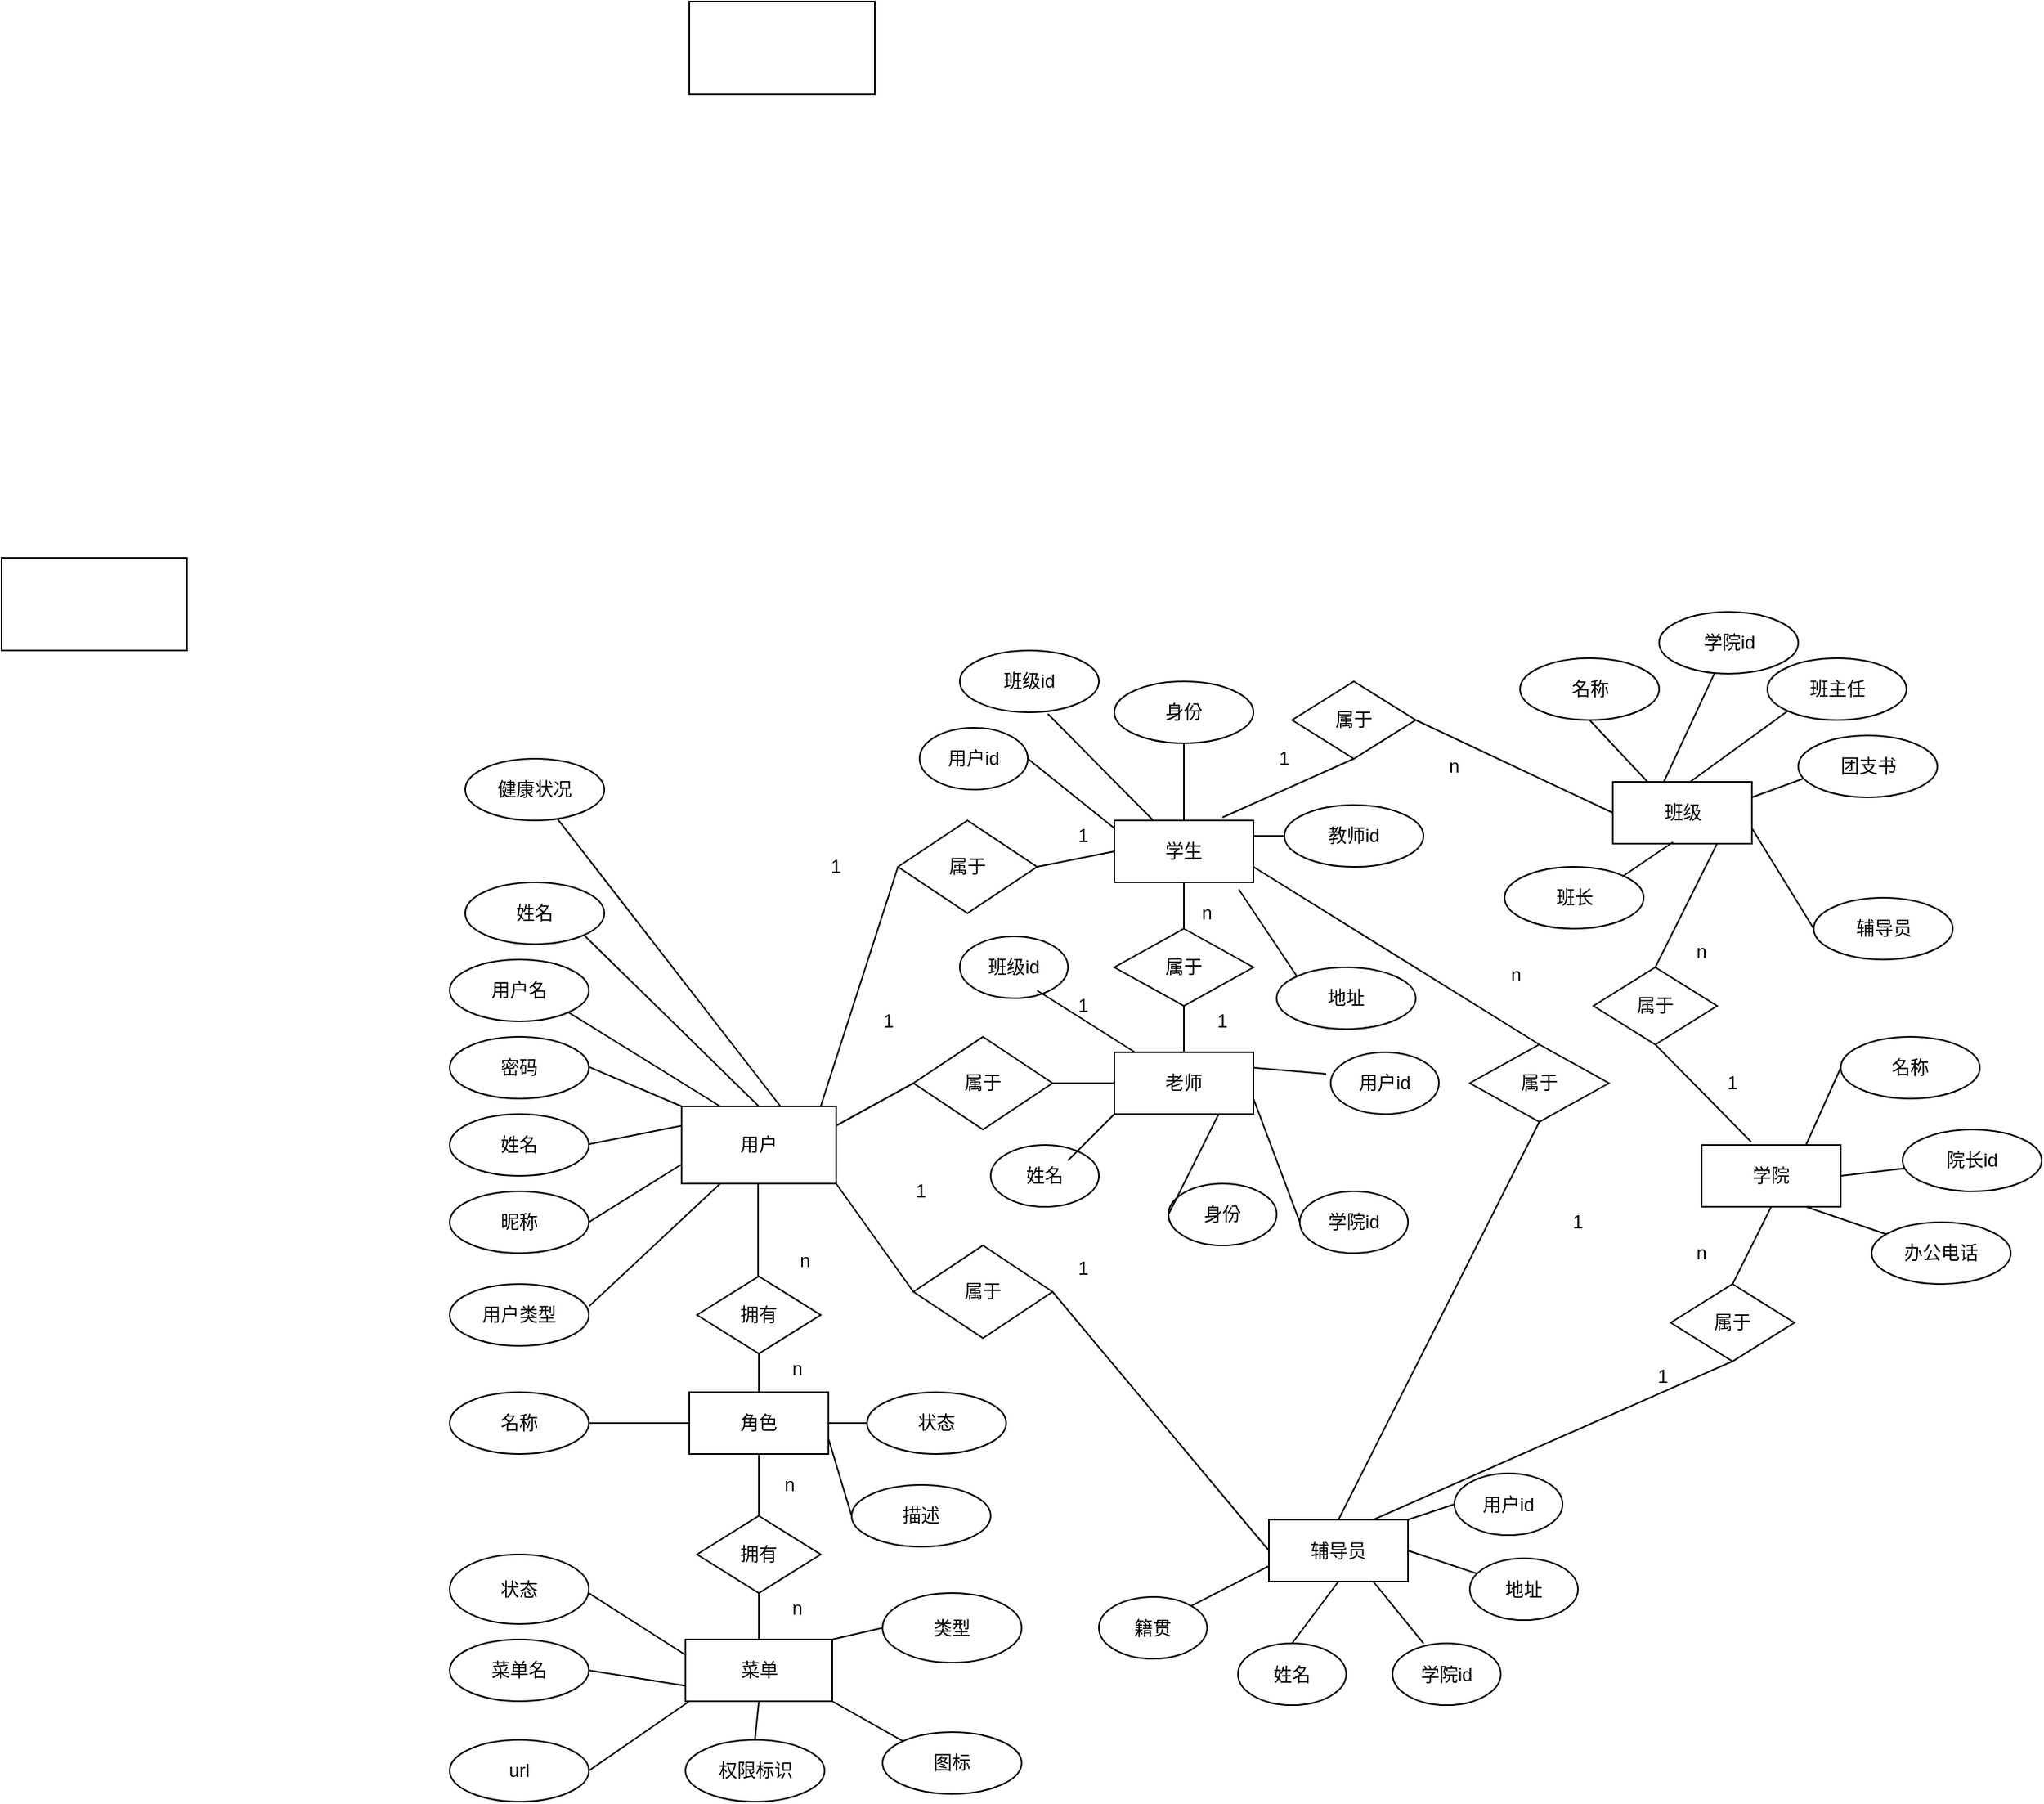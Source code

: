 <mxfile version="14.5.3" type="github"><diagram id="pps8iwlDMllqrFoW_WF3" name="第 1 页"><mxGraphModel dx="2249" dy="1963" grid="1" gridSize="10" guides="1" tooltips="1" connect="1" arrows="1" fold="1" page="1" pageScale="1" pageWidth="827" pageHeight="1169" math="0" shadow="0"><root><mxCell id="0"/><mxCell id="1" parent="0"/><mxCell id="moQQLZwM3jqV73oKKbk7-1" value="姓名" style="ellipse;whiteSpace=wrap;html=1;" vertex="1" parent="1"><mxGeometry x="20" y="180" width="90" height="40" as="geometry"/></mxCell><mxCell id="moQQLZwM3jqV73oKKbk7-2" value="昵称" style="ellipse;whiteSpace=wrap;html=1;" vertex="1" parent="1"><mxGeometry x="20" y="230" width="90" height="40" as="geometry"/></mxCell><mxCell id="moQQLZwM3jqV73oKKbk7-3" value="健康状况" style="ellipse;whiteSpace=wrap;html=1;" vertex="1" parent="1"><mxGeometry x="30" y="-50" width="90" height="40" as="geometry"/></mxCell><mxCell id="moQQLZwM3jqV73oKKbk7-5" value="密码" style="ellipse;whiteSpace=wrap;html=1;" vertex="1" parent="1"><mxGeometry x="20" y="130" width="90" height="40" as="geometry"/></mxCell><mxCell id="moQQLZwM3jqV73oKKbk7-6" value="用户名" style="ellipse;whiteSpace=wrap;html=1;" vertex="1" parent="1"><mxGeometry x="20" y="80" width="90" height="40" as="geometry"/></mxCell><mxCell id="moQQLZwM3jqV73oKKbk7-7" value="姓名" style="ellipse;whiteSpace=wrap;html=1;" vertex="1" parent="1"><mxGeometry x="30" y="30" width="90" height="40" as="geometry"/></mxCell><mxCell id="moQQLZwM3jqV73oKKbk7-8" value="用户类型" style="ellipse;whiteSpace=wrap;html=1;" vertex="1" parent="1"><mxGeometry x="20" y="290" width="90" height="40" as="geometry"/></mxCell><mxCell id="moQQLZwM3jqV73oKKbk7-10" value="用户" style="rounded=0;whiteSpace=wrap;html=1;" vertex="1" parent="1"><mxGeometry x="170" y="175" width="100" height="50" as="geometry"/></mxCell><mxCell id="moQQLZwM3jqV73oKKbk7-11" value="" style="endArrow=none;html=1;entryX=0.25;entryY=0;entryDx=0;entryDy=0;exitX=1;exitY=1;exitDx=0;exitDy=0;" edge="1" parent="1" source="moQQLZwM3jqV73oKKbk7-6" target="moQQLZwM3jqV73oKKbk7-10"><mxGeometry width="50" height="50" relative="1" as="geometry"><mxPoint x="100" y="110" as="sourcePoint"/><mxPoint x="190" y="170" as="targetPoint"/></mxGeometry></mxCell><mxCell id="moQQLZwM3jqV73oKKbk7-12" value="" style="endArrow=none;html=1;entryX=0;entryY=0;entryDx=0;entryDy=0;" edge="1" parent="1" target="moQQLZwM3jqV73oKKbk7-10"><mxGeometry width="50" height="50" relative="1" as="geometry"><mxPoint x="110" y="149.5" as="sourcePoint"/><mxPoint x="190" y="149.5" as="targetPoint"/></mxGeometry></mxCell><mxCell id="moQQLZwM3jqV73oKKbk7-13" value="" style="endArrow=none;html=1;entryX=0;entryY=0.25;entryDx=0;entryDy=0;" edge="1" parent="1" target="moQQLZwM3jqV73oKKbk7-10"><mxGeometry width="50" height="50" relative="1" as="geometry"><mxPoint x="110" y="199.5" as="sourcePoint"/><mxPoint x="170" y="225" as="targetPoint"/></mxGeometry></mxCell><mxCell id="moQQLZwM3jqV73oKKbk7-14" value="" style="endArrow=none;html=1;entryX=0;entryY=0.75;entryDx=0;entryDy=0;" edge="1" parent="1" target="moQQLZwM3jqV73oKKbk7-10"><mxGeometry width="50" height="50" relative="1" as="geometry"><mxPoint x="110" y="250" as="sourcePoint"/><mxPoint x="170" y="275.5" as="targetPoint"/></mxGeometry></mxCell><mxCell id="moQQLZwM3jqV73oKKbk7-15" value="" style="endArrow=none;html=1;entryX=0.25;entryY=1;entryDx=0;entryDy=0;" edge="1" parent="1" target="moQQLZwM3jqV73oKKbk7-10"><mxGeometry width="50" height="50" relative="1" as="geometry"><mxPoint x="110" y="304.5" as="sourcePoint"/><mxPoint x="170" y="330" as="targetPoint"/></mxGeometry></mxCell><mxCell id="moQQLZwM3jqV73oKKbk7-16" value="" style="endArrow=none;html=1;entryX=0.5;entryY=0;entryDx=0;entryDy=0;exitX=1;exitY=1;exitDx=0;exitDy=0;" edge="1" parent="1" source="moQQLZwM3jqV73oKKbk7-7" target="moQQLZwM3jqV73oKKbk7-10"><mxGeometry width="50" height="50" relative="1" as="geometry"><mxPoint x="170" y="120" as="sourcePoint"/><mxPoint x="200" y="170" as="targetPoint"/></mxGeometry></mxCell><mxCell id="moQQLZwM3jqV73oKKbk7-17" value="" style="endArrow=none;html=1;entryX=0.64;entryY=0;entryDx=0;entryDy=0;entryPerimeter=0;" edge="1" parent="1" source="moQQLZwM3jqV73oKKbk7-3" target="moQQLZwM3jqV73oKKbk7-10"><mxGeometry width="50" height="50" relative="1" as="geometry"><mxPoint x="260" y="120" as="sourcePoint"/><mxPoint x="240" y="170" as="targetPoint"/></mxGeometry></mxCell><mxCell id="moQQLZwM3jqV73oKKbk7-18" value="拥有" style="rhombus;whiteSpace=wrap;html=1;" vertex="1" parent="1"><mxGeometry x="180" y="285" width="80" height="50" as="geometry"/></mxCell><mxCell id="moQQLZwM3jqV73oKKbk7-19" value="" style="endArrow=none;html=1;" edge="1" parent="1"><mxGeometry width="50" height="50" relative="1" as="geometry"><mxPoint x="219.5" y="285" as="sourcePoint"/><mxPoint x="219.5" y="225" as="targetPoint"/></mxGeometry></mxCell><mxCell id="moQQLZwM3jqV73oKKbk7-20" value="n" style="text;html=1;strokeColor=none;fillColor=none;align=center;verticalAlign=middle;whiteSpace=wrap;rounded=0;" vertex="1" parent="1"><mxGeometry x="230" y="265" width="40" height="20" as="geometry"/></mxCell><mxCell id="moQQLZwM3jqV73oKKbk7-21" value="角色" style="rounded=0;whiteSpace=wrap;html=1;" vertex="1" parent="1"><mxGeometry x="175" y="360" width="90" height="40" as="geometry"/></mxCell><mxCell id="moQQLZwM3jqV73oKKbk7-22" value="" style="endArrow=none;html=1;exitX=0.5;exitY=1;exitDx=0;exitDy=0;entryX=0.5;entryY=0;entryDx=0;entryDy=0;" edge="1" parent="1" source="moQQLZwM3jqV73oKKbk7-18" target="moQQLZwM3jqV73oKKbk7-21"><mxGeometry width="50" height="50" relative="1" as="geometry"><mxPoint x="390" y="430" as="sourcePoint"/><mxPoint x="440" y="380" as="targetPoint"/></mxGeometry></mxCell><mxCell id="moQQLZwM3jqV73oKKbk7-23" value="n" style="text;html=1;strokeColor=none;fillColor=none;align=center;verticalAlign=middle;whiteSpace=wrap;rounded=0;" vertex="1" parent="1"><mxGeometry x="225" y="335" width="40" height="20" as="geometry"/></mxCell><mxCell id="moQQLZwM3jqV73oKKbk7-25" value="名称" style="ellipse;whiteSpace=wrap;html=1;" vertex="1" parent="1"><mxGeometry x="20" y="360" width="90" height="40" as="geometry"/></mxCell><mxCell id="moQQLZwM3jqV73oKKbk7-26" value="描述" style="ellipse;whiteSpace=wrap;html=1;" vertex="1" parent="1"><mxGeometry x="280" y="420" width="90" height="40" as="geometry"/></mxCell><mxCell id="moQQLZwM3jqV73oKKbk7-27" value="状态" style="ellipse;whiteSpace=wrap;html=1;" vertex="1" parent="1"><mxGeometry x="290" y="360" width="90" height="40" as="geometry"/></mxCell><mxCell id="moQQLZwM3jqV73oKKbk7-28" value="" style="endArrow=none;html=1;exitX=1;exitY=0.5;exitDx=0;exitDy=0;entryX=0;entryY=0.5;entryDx=0;entryDy=0;" edge="1" parent="1" source="moQQLZwM3jqV73oKKbk7-25" target="moQQLZwM3jqV73oKKbk7-21"><mxGeometry width="50" height="50" relative="1" as="geometry"><mxPoint x="390" y="430" as="sourcePoint"/><mxPoint x="440" y="380" as="targetPoint"/></mxGeometry></mxCell><mxCell id="moQQLZwM3jqV73oKKbk7-32" value="" style="endArrow=none;html=1;exitX=1;exitY=0.5;exitDx=0;exitDy=0;" edge="1" parent="1" source="moQQLZwM3jqV73oKKbk7-21" target="moQQLZwM3jqV73oKKbk7-27"><mxGeometry width="50" height="50" relative="1" as="geometry"><mxPoint x="390" y="430" as="sourcePoint"/><mxPoint x="440" y="380" as="targetPoint"/></mxGeometry></mxCell><mxCell id="moQQLZwM3jqV73oKKbk7-33" value="" style="endArrow=none;html=1;exitX=1;exitY=0.75;exitDx=0;exitDy=0;entryX=0;entryY=0.5;entryDx=0;entryDy=0;" edge="1" parent="1" source="moQQLZwM3jqV73oKKbk7-21" target="moQQLZwM3jqV73oKKbk7-26"><mxGeometry width="50" height="50" relative="1" as="geometry"><mxPoint x="390" y="430" as="sourcePoint"/><mxPoint x="440" y="380" as="targetPoint"/></mxGeometry></mxCell><mxCell id="moQQLZwM3jqV73oKKbk7-34" value="拥有" style="rhombus;whiteSpace=wrap;html=1;" vertex="1" parent="1"><mxGeometry x="180" y="440" width="80" height="50" as="geometry"/></mxCell><mxCell id="moQQLZwM3jqV73oKKbk7-36" value="" style="endArrow=none;html=1;exitX=0.5;exitY=1;exitDx=0;exitDy=0;entryX=0.5;entryY=0;entryDx=0;entryDy=0;" edge="1" parent="1" source="moQQLZwM3jqV73oKKbk7-21" target="moQQLZwM3jqV73oKKbk7-34"><mxGeometry width="50" height="50" relative="1" as="geometry"><mxPoint x="390" y="430" as="sourcePoint"/><mxPoint x="440" y="380" as="targetPoint"/></mxGeometry></mxCell><mxCell id="moQQLZwM3jqV73oKKbk7-38" value="n" style="text;html=1;strokeColor=none;fillColor=none;align=center;verticalAlign=middle;whiteSpace=wrap;rounded=0;" vertex="1" parent="1"><mxGeometry x="220" y="410" width="40" height="20" as="geometry"/></mxCell><mxCell id="moQQLZwM3jqV73oKKbk7-39" value="菜单" style="rounded=0;whiteSpace=wrap;html=1;" vertex="1" parent="1"><mxGeometry x="172.5" y="520" width="95" height="40" as="geometry"/></mxCell><mxCell id="moQQLZwM3jqV73oKKbk7-40" value="" style="endArrow=none;html=1;exitX=0.5;exitY=1;exitDx=0;exitDy=0;entryX=0.5;entryY=0;entryDx=0;entryDy=0;" edge="1" parent="1" source="moQQLZwM3jqV73oKKbk7-34" target="moQQLZwM3jqV73oKKbk7-39"><mxGeometry width="50" height="50" relative="1" as="geometry"><mxPoint x="390" y="430" as="sourcePoint"/><mxPoint x="440" y="380" as="targetPoint"/></mxGeometry></mxCell><mxCell id="moQQLZwM3jqV73oKKbk7-41" value="n" style="text;html=1;strokeColor=none;fillColor=none;align=center;verticalAlign=middle;whiteSpace=wrap;rounded=0;" vertex="1" parent="1"><mxGeometry x="225" y="490" width="40" height="20" as="geometry"/></mxCell><mxCell id="moQQLZwM3jqV73oKKbk7-42" value="菜单名" style="ellipse;whiteSpace=wrap;html=1;" vertex="1" parent="1"><mxGeometry x="20" y="520" width="90" height="40" as="geometry"/></mxCell><mxCell id="moQQLZwM3jqV73oKKbk7-43" value="url" style="ellipse;whiteSpace=wrap;html=1;" vertex="1" parent="1"><mxGeometry x="20" y="585" width="90" height="40" as="geometry"/></mxCell><mxCell id="moQQLZwM3jqV73oKKbk7-44" value="权限标识" style="ellipse;whiteSpace=wrap;html=1;" vertex="1" parent="1"><mxGeometry x="172.5" y="585" width="90" height="40" as="geometry"/></mxCell><mxCell id="moQQLZwM3jqV73oKKbk7-45" value="图标" style="ellipse;whiteSpace=wrap;html=1;" vertex="1" parent="1"><mxGeometry x="300" y="580" width="90" height="40" as="geometry"/></mxCell><mxCell id="moQQLZwM3jqV73oKKbk7-46" value="类型" style="ellipse;whiteSpace=wrap;html=1;" vertex="1" parent="1"><mxGeometry x="300" y="490" width="90" height="45" as="geometry"/></mxCell><mxCell id="moQQLZwM3jqV73oKKbk7-47" value="状态" style="ellipse;whiteSpace=wrap;html=1;" vertex="1" parent="1"><mxGeometry x="20" y="465" width="90" height="45" as="geometry"/></mxCell><mxCell id="moQQLZwM3jqV73oKKbk7-48" value="" style="endArrow=none;html=1;entryX=0;entryY=0.25;entryDx=0;entryDy=0;" edge="1" parent="1" target="moQQLZwM3jqV73oKKbk7-39"><mxGeometry width="50" height="50" relative="1" as="geometry"><mxPoint x="110" y="490" as="sourcePoint"/><mxPoint x="160" y="440" as="targetPoint"/></mxGeometry></mxCell><mxCell id="moQQLZwM3jqV73oKKbk7-49" value="" style="endArrow=none;html=1;exitX=1;exitY=0.5;exitDx=0;exitDy=0;entryX=0;entryY=0.75;entryDx=0;entryDy=0;" edge="1" parent="1" source="moQQLZwM3jqV73oKKbk7-42" target="moQQLZwM3jqV73oKKbk7-39"><mxGeometry width="50" height="50" relative="1" as="geometry"><mxPoint x="390" y="430" as="sourcePoint"/><mxPoint x="440" y="380" as="targetPoint"/></mxGeometry></mxCell><mxCell id="moQQLZwM3jqV73oKKbk7-50" value="" style="endArrow=none;html=1;exitX=1;exitY=0.5;exitDx=0;exitDy=0;" edge="1" parent="1" source="moQQLZwM3jqV73oKKbk7-43"><mxGeometry width="50" height="50" relative="1" as="geometry"><mxPoint x="125" y="610" as="sourcePoint"/><mxPoint x="175" y="560" as="targetPoint"/></mxGeometry></mxCell><mxCell id="moQQLZwM3jqV73oKKbk7-51" value="" style="endArrow=none;html=1;exitX=1;exitY=0;exitDx=0;exitDy=0;entryX=0;entryY=0.5;entryDx=0;entryDy=0;" edge="1" parent="1" source="moQQLZwM3jqV73oKKbk7-39" target="moQQLZwM3jqV73oKKbk7-46"><mxGeometry width="50" height="50" relative="1" as="geometry"><mxPoint x="390" y="430" as="sourcePoint"/><mxPoint x="440" y="380" as="targetPoint"/></mxGeometry></mxCell><mxCell id="moQQLZwM3jqV73oKKbk7-52" value="" style="endArrow=none;html=1;exitX=1;exitY=1;exitDx=0;exitDy=0;entryX=0;entryY=0;entryDx=0;entryDy=0;" edge="1" parent="1" source="moQQLZwM3jqV73oKKbk7-39" target="moQQLZwM3jqV73oKKbk7-45"><mxGeometry width="50" height="50" relative="1" as="geometry"><mxPoint x="390" y="430" as="sourcePoint"/><mxPoint x="440" y="380" as="targetPoint"/></mxGeometry></mxCell><mxCell id="moQQLZwM3jqV73oKKbk7-53" value="" style="endArrow=none;html=1;exitX=0.5;exitY=1;exitDx=0;exitDy=0;entryX=0.5;entryY=0;entryDx=0;entryDy=0;" edge="1" parent="1" source="moQQLZwM3jqV73oKKbk7-39" target="moQQLZwM3jqV73oKKbk7-44"><mxGeometry width="50" height="50" relative="1" as="geometry"><mxPoint x="390" y="430" as="sourcePoint"/><mxPoint x="440" y="380" as="targetPoint"/></mxGeometry></mxCell><mxCell id="moQQLZwM3jqV73oKKbk7-54" value="学生" style="rounded=0;whiteSpace=wrap;html=1;" vertex="1" parent="1"><mxGeometry x="450" y="-10" width="90" height="40" as="geometry"/></mxCell><mxCell id="moQQLZwM3jqV73oKKbk7-55" value="属于" style="rhombus;whiteSpace=wrap;html=1;" vertex="1" parent="1"><mxGeometry x="310" y="-10" width="90" height="60" as="geometry"/></mxCell><mxCell id="moQQLZwM3jqV73oKKbk7-56" value="属于" style="rhombus;whiteSpace=wrap;html=1;" vertex="1" parent="1"><mxGeometry x="320" y="265" width="90" height="60" as="geometry"/></mxCell><mxCell id="moQQLZwM3jqV73oKKbk7-57" value="属于" style="rhombus;whiteSpace=wrap;html=1;" vertex="1" parent="1"><mxGeometry x="320" y="130" width="90" height="60" as="geometry"/></mxCell><mxCell id="moQQLZwM3jqV73oKKbk7-58" value="" style="endArrow=none;html=1;entryX=0;entryY=0.5;entryDx=0;entryDy=0;" edge="1" parent="1" target="moQQLZwM3jqV73oKKbk7-55"><mxGeometry width="50" height="50" relative="1" as="geometry"><mxPoint x="260" y="175" as="sourcePoint"/><mxPoint x="310" y="125" as="targetPoint"/></mxGeometry></mxCell><mxCell id="moQQLZwM3jqV73oKKbk7-59" value="老师" style="rounded=0;whiteSpace=wrap;html=1;" vertex="1" parent="1"><mxGeometry x="450" y="140" width="90" height="40" as="geometry"/></mxCell><mxCell id="moQQLZwM3jqV73oKKbk7-60" value="辅导员" style="rounded=0;whiteSpace=wrap;html=1;" vertex="1" parent="1"><mxGeometry x="550" y="442.5" width="90" height="40" as="geometry"/></mxCell><mxCell id="moQQLZwM3jqV73oKKbk7-61" value="" style="endArrow=none;html=1;exitX=1;exitY=0.25;exitDx=0;exitDy=0;entryX=0;entryY=0.5;entryDx=0;entryDy=0;" edge="1" parent="1" source="moQQLZwM3jqV73oKKbk7-10" target="moQQLZwM3jqV73oKKbk7-57"><mxGeometry width="50" height="50" relative="1" as="geometry"><mxPoint x="390" y="370" as="sourcePoint"/><mxPoint x="440" y="320" as="targetPoint"/></mxGeometry></mxCell><mxCell id="moQQLZwM3jqV73oKKbk7-62" value="" style="endArrow=none;html=1;entryX=1;entryY=1;entryDx=0;entryDy=0;exitX=0;exitY=0.5;exitDx=0;exitDy=0;" edge="1" parent="1" source="moQQLZwM3jqV73oKKbk7-56" target="moQQLZwM3jqV73oKKbk7-10"><mxGeometry width="50" height="50" relative="1" as="geometry"><mxPoint x="390" y="370" as="sourcePoint"/><mxPoint x="440" y="320" as="targetPoint"/></mxGeometry></mxCell><mxCell id="moQQLZwM3jqV73oKKbk7-63" value="" style="endArrow=none;html=1;entryX=1;entryY=0.5;entryDx=0;entryDy=0;exitX=0;exitY=0.5;exitDx=0;exitDy=0;" edge="1" parent="1" source="moQQLZwM3jqV73oKKbk7-60" target="moQQLZwM3jqV73oKKbk7-56"><mxGeometry width="50" height="50" relative="1" as="geometry"><mxPoint x="390" y="370" as="sourcePoint"/><mxPoint x="440" y="320" as="targetPoint"/></mxGeometry></mxCell><mxCell id="moQQLZwM3jqV73oKKbk7-64" value="" style="endArrow=none;html=1;entryX=1;entryY=0.5;entryDx=0;entryDy=0;exitX=0;exitY=0.5;exitDx=0;exitDy=0;" edge="1" parent="1" source="moQQLZwM3jqV73oKKbk7-59" target="moQQLZwM3jqV73oKKbk7-57"><mxGeometry width="50" height="50" relative="1" as="geometry"><mxPoint x="390" y="370" as="sourcePoint"/><mxPoint x="440" y="320" as="targetPoint"/></mxGeometry></mxCell><mxCell id="moQQLZwM3jqV73oKKbk7-65" value="" style="endArrow=none;html=1;entryX=1;entryY=0.5;entryDx=0;entryDy=0;exitX=0;exitY=0.5;exitDx=0;exitDy=0;" edge="1" parent="1" source="moQQLZwM3jqV73oKKbk7-54" target="moQQLZwM3jqV73oKKbk7-55"><mxGeometry width="50" height="50" relative="1" as="geometry"><mxPoint x="460" y="150" as="sourcePoint"/><mxPoint x="424" y="150" as="targetPoint"/></mxGeometry></mxCell><mxCell id="moQQLZwM3jqV73oKKbk7-67" value="身份" style="ellipse;whiteSpace=wrap;html=1;" vertex="1" parent="1"><mxGeometry x="450" y="-100" width="90" height="40" as="geometry"/></mxCell><mxCell id="moQQLZwM3jqV73oKKbk7-68" value="班级id" style="ellipse;whiteSpace=wrap;html=1;" vertex="1" parent="1"><mxGeometry x="350" y="-120" width="90" height="40" as="geometry"/></mxCell><mxCell id="moQQLZwM3jqV73oKKbk7-69" value="用户id" style="ellipse;whiteSpace=wrap;html=1;" vertex="1" parent="1"><mxGeometry x="324" y="-70" width="70" height="40" as="geometry"/></mxCell><mxCell id="moQQLZwM3jqV73oKKbk7-70" value="地址" style="ellipse;whiteSpace=wrap;html=1;" vertex="1" parent="1"><mxGeometry x="555" y="85" width="90" height="40" as="geometry"/></mxCell><mxCell id="moQQLZwM3jqV73oKKbk7-71" value="1" style="text;html=1;strokeColor=none;fillColor=none;align=center;verticalAlign=middle;whiteSpace=wrap;rounded=0;" vertex="1" parent="1"><mxGeometry x="250" y="10" width="40" height="20" as="geometry"/></mxCell><mxCell id="moQQLZwM3jqV73oKKbk7-72" value="1" style="text;html=1;strokeColor=none;fillColor=none;align=center;verticalAlign=middle;whiteSpace=wrap;rounded=0;" vertex="1" parent="1"><mxGeometry x="410" y="-10" width="40" height="20" as="geometry"/></mxCell><mxCell id="moQQLZwM3jqV73oKKbk7-73" value="1" style="text;html=1;strokeColor=none;fillColor=none;align=center;verticalAlign=middle;whiteSpace=wrap;rounded=0;" vertex="1" parent="1"><mxGeometry x="284" y="110" width="40" height="20" as="geometry"/></mxCell><mxCell id="moQQLZwM3jqV73oKKbk7-74" value="1" style="text;html=1;strokeColor=none;fillColor=none;align=center;verticalAlign=middle;whiteSpace=wrap;rounded=0;" vertex="1" parent="1"><mxGeometry x="410" y="100" width="40" height="20" as="geometry"/></mxCell><mxCell id="moQQLZwM3jqV73oKKbk7-75" value="1" style="text;html=1;strokeColor=none;fillColor=none;align=center;verticalAlign=middle;whiteSpace=wrap;rounded=0;" vertex="1" parent="1"><mxGeometry x="410" y="270" width="40" height="20" as="geometry"/></mxCell><mxCell id="moQQLZwM3jqV73oKKbk7-76" value="1" style="text;html=1;strokeColor=none;fillColor=none;align=center;verticalAlign=middle;whiteSpace=wrap;rounded=0;" vertex="1" parent="1"><mxGeometry x="305" y="220" width="40" height="20" as="geometry"/></mxCell><mxCell id="moQQLZwM3jqV73oKKbk7-78" value="教师id" style="ellipse;whiteSpace=wrap;html=1;" vertex="1" parent="1"><mxGeometry x="560" y="-20" width="90" height="40" as="geometry"/></mxCell><mxCell id="moQQLZwM3jqV73oKKbk7-79" value="" style="endArrow=none;html=1;entryX=1;entryY=0.5;entryDx=0;entryDy=0;exitX=1;exitY=0.25;exitDx=0;exitDy=0;" edge="1" parent="1" source="moQQLZwM3jqV73oKKbk7-72" target="moQQLZwM3jqV73oKKbk7-69"><mxGeometry width="50" height="50" relative="1" as="geometry"><mxPoint x="390" y="170" as="sourcePoint"/><mxPoint x="440" y="120" as="targetPoint"/></mxGeometry></mxCell><mxCell id="moQQLZwM3jqV73oKKbk7-80" value="" style="endArrow=none;html=1;entryX=0.633;entryY=1.025;entryDx=0;entryDy=0;entryPerimeter=0;" edge="1" parent="1" source="moQQLZwM3jqV73oKKbk7-54" target="moQQLZwM3jqV73oKKbk7-68"><mxGeometry width="50" height="50" relative="1" as="geometry"><mxPoint x="390" y="170" as="sourcePoint"/><mxPoint x="440" y="120" as="targetPoint"/></mxGeometry></mxCell><mxCell id="moQQLZwM3jqV73oKKbk7-81" value="" style="endArrow=none;html=1;entryX=0.5;entryY=1;entryDx=0;entryDy=0;exitX=0.5;exitY=0;exitDx=0;exitDy=0;" edge="1" parent="1" source="moQQLZwM3jqV73oKKbk7-54" target="moQQLZwM3jqV73oKKbk7-67"><mxGeometry width="50" height="50" relative="1" as="geometry"><mxPoint x="390" y="170" as="sourcePoint"/><mxPoint x="440" y="120" as="targetPoint"/></mxGeometry></mxCell><mxCell id="moQQLZwM3jqV73oKKbk7-82" value="" style="endArrow=none;html=1;entryX=0;entryY=0.5;entryDx=0;entryDy=0;exitX=1;exitY=0.25;exitDx=0;exitDy=0;" edge="1" parent="1" source="moQQLZwM3jqV73oKKbk7-54" target="moQQLZwM3jqV73oKKbk7-78"><mxGeometry width="50" height="50" relative="1" as="geometry"><mxPoint x="390" y="170" as="sourcePoint"/><mxPoint x="440" y="120" as="targetPoint"/></mxGeometry></mxCell><mxCell id="moQQLZwM3jqV73oKKbk7-83" value="" style="endArrow=none;html=1;entryX=0;entryY=0;entryDx=0;entryDy=0;exitX=0.895;exitY=1.116;exitDx=0;exitDy=0;exitPerimeter=0;" edge="1" parent="1" source="moQQLZwM3jqV73oKKbk7-54" target="moQQLZwM3jqV73oKKbk7-70"><mxGeometry width="50" height="50" relative="1" as="geometry"><mxPoint x="390" y="170" as="sourcePoint"/><mxPoint x="440" y="120" as="targetPoint"/></mxGeometry></mxCell><mxCell id="moQQLZwM3jqV73oKKbk7-85" value="属于" style="rhombus;whiteSpace=wrap;html=1;" vertex="1" parent="1"><mxGeometry x="450" y="60" width="90" height="50" as="geometry"/></mxCell><mxCell id="moQQLZwM3jqV73oKKbk7-86" value="" style="endArrow=none;html=1;entryX=0.5;entryY=1;entryDx=0;entryDy=0;" edge="1" parent="1" source="moQQLZwM3jqV73oKKbk7-85" target="moQQLZwM3jqV73oKKbk7-54"><mxGeometry width="50" height="50" relative="1" as="geometry"><mxPoint x="390" y="170" as="sourcePoint"/><mxPoint x="440" y="120" as="targetPoint"/></mxGeometry></mxCell><mxCell id="moQQLZwM3jqV73oKKbk7-87" value="" style="endArrow=none;html=1;entryX=0.5;entryY=0;entryDx=0;entryDy=0;exitX=0.5;exitY=1;exitDx=0;exitDy=0;" edge="1" parent="1" source="moQQLZwM3jqV73oKKbk7-85" target="moQQLZwM3jqV73oKKbk7-59"><mxGeometry width="50" height="50" relative="1" as="geometry"><mxPoint x="505" y="70" as="sourcePoint"/><mxPoint x="505" y="40" as="targetPoint"/></mxGeometry></mxCell><mxCell id="moQQLZwM3jqV73oKKbk7-88" value="1" style="text;html=1;strokeColor=none;fillColor=none;align=center;verticalAlign=middle;whiteSpace=wrap;rounded=0;" vertex="1" parent="1"><mxGeometry x="500" y="110" width="40" height="20" as="geometry"/></mxCell><mxCell id="moQQLZwM3jqV73oKKbk7-89" value="n" style="text;html=1;strokeColor=none;fillColor=none;align=center;verticalAlign=middle;whiteSpace=wrap;rounded=0;" vertex="1" parent="1"><mxGeometry x="490" y="40" width="40" height="20" as="geometry"/></mxCell><mxCell id="moQQLZwM3jqV73oKKbk7-90" value="用户id" style="ellipse;whiteSpace=wrap;html=1;" vertex="1" parent="1"><mxGeometry x="590" y="140" width="70" height="40" as="geometry"/></mxCell><mxCell id="moQQLZwM3jqV73oKKbk7-91" value="姓名" style="ellipse;whiteSpace=wrap;html=1;" vertex="1" parent="1"><mxGeometry x="370" y="200" width="70" height="40" as="geometry"/></mxCell><mxCell id="moQQLZwM3jqV73oKKbk7-92" value="身份" style="ellipse;whiteSpace=wrap;html=1;" vertex="1" parent="1"><mxGeometry x="485" y="225" width="70" height="40" as="geometry"/></mxCell><mxCell id="moQQLZwM3jqV73oKKbk7-93" value="班级id" style="ellipse;whiteSpace=wrap;html=1;" vertex="1" parent="1"><mxGeometry x="350" y="65" width="70" height="40" as="geometry"/></mxCell><mxCell id="moQQLZwM3jqV73oKKbk7-94" value="学院id" style="ellipse;whiteSpace=wrap;html=1;" vertex="1" parent="1"><mxGeometry x="570" y="230" width="70" height="40" as="geometry"/></mxCell><mxCell id="moQQLZwM3jqV73oKKbk7-95" value="" style="endArrow=none;html=1;" edge="1" parent="1" source="moQQLZwM3jqV73oKKbk7-59"><mxGeometry width="50" height="50" relative="1" as="geometry"><mxPoint x="550" y="20" as="sourcePoint"/><mxPoint x="400" y="100" as="targetPoint"/></mxGeometry></mxCell><mxCell id="moQQLZwM3jqV73oKKbk7-96" value="" style="endArrow=none;html=1;entryX=-0.043;entryY=0.35;entryDx=0;entryDy=0;entryPerimeter=0;" edge="1" parent="1" target="moQQLZwM3jqV73oKKbk7-90"><mxGeometry width="50" height="50" relative="1" as="geometry"><mxPoint x="540" y="150" as="sourcePoint"/><mxPoint x="570" y="120" as="targetPoint"/></mxGeometry></mxCell><mxCell id="moQQLZwM3jqV73oKKbk7-97" value="" style="endArrow=none;html=1;exitX=0;exitY=1;exitDx=0;exitDy=0;" edge="1" parent="1" source="moQQLZwM3jqV73oKKbk7-59"><mxGeometry width="50" height="50" relative="1" as="geometry"><mxPoint x="400" y="280" as="sourcePoint"/><mxPoint x="420" y="210" as="targetPoint"/></mxGeometry></mxCell><mxCell id="moQQLZwM3jqV73oKKbk7-98" value="" style="endArrow=none;html=1;entryX=0;entryY=0.5;entryDx=0;entryDy=0;exitX=1;exitY=0.75;exitDx=0;exitDy=0;" edge="1" parent="1" source="moQQLZwM3jqV73oKKbk7-59" target="moQQLZwM3jqV73oKKbk7-94"><mxGeometry width="50" height="50" relative="1" as="geometry"><mxPoint x="410" y="290" as="sourcePoint"/><mxPoint x="460" y="240" as="targetPoint"/></mxGeometry></mxCell><mxCell id="moQQLZwM3jqV73oKKbk7-99" value="" style="endArrow=none;html=1;entryX=0;entryY=0.5;entryDx=0;entryDy=0;exitX=0.75;exitY=1;exitDx=0;exitDy=0;" edge="1" parent="1" source="moQQLZwM3jqV73oKKbk7-59" target="moQQLZwM3jqV73oKKbk7-92"><mxGeometry width="50" height="50" relative="1" as="geometry"><mxPoint x="420" y="300" as="sourcePoint"/><mxPoint x="470" y="250" as="targetPoint"/></mxGeometry></mxCell><mxCell id="moQQLZwM3jqV73oKKbk7-101" value="用户id" style="ellipse;whiteSpace=wrap;html=1;" vertex="1" parent="1"><mxGeometry x="670" y="412.5" width="70" height="40" as="geometry"/></mxCell><mxCell id="moQQLZwM3jqV73oKKbk7-102" value="姓名" style="ellipse;whiteSpace=wrap;html=1;" vertex="1" parent="1"><mxGeometry x="530" y="522.5" width="70" height="40" as="geometry"/></mxCell><mxCell id="moQQLZwM3jqV73oKKbk7-103" value="学院id" style="ellipse;whiteSpace=wrap;html=1;" vertex="1" parent="1"><mxGeometry x="630" y="522.5" width="70" height="40" as="geometry"/></mxCell><mxCell id="moQQLZwM3jqV73oKKbk7-105" value="籍贯" style="ellipse;whiteSpace=wrap;html=1;" vertex="1" parent="1"><mxGeometry x="440" y="492.5" width="70" height="40" as="geometry"/></mxCell><mxCell id="moQQLZwM3jqV73oKKbk7-106" value="地址&lt;span style=&quot;color: rgba(0 , 0 , 0 , 0) ; font-family: monospace ; font-size: 0px&quot;&gt;%3CmxGraphModel%3E%3Croot%3E%3CmxCell%20id%3D%220%22%2F%3E%3CmxCell%20id%3D%221%22%20parent%3D%220%22%2F%3E%3CmxCell%20id%3D%222%22%20value%3D%22%E7%B1%8D%E8%B4%AF%22%20style%3D%22ellipse%3BwhiteSpace%3Dwrap%3Bhtml%3D1%3B%22%20vertex%3D%221%22%20parent%3D%221%22%3E%3CmxGeometry%20x%3D%22750%22%20y%3D%22240%22%20width%3D%2270%22%20height%3D%2240%22%20as%3D%22geometry%22%2F%3E%3C%2FmxCell%3E%3C%2Froot%3E%3C%2FmxGraphModel%3E&lt;/span&gt;" style="ellipse;whiteSpace=wrap;html=1;" vertex="1" parent="1"><mxGeometry x="680" y="467.5" width="70" height="40" as="geometry"/></mxCell><mxCell id="moQQLZwM3jqV73oKKbk7-108" value="属于" style="rhombus;whiteSpace=wrap;html=1;" vertex="1" parent="1"><mxGeometry x="680" y="135" width="90" height="50" as="geometry"/></mxCell><mxCell id="moQQLZwM3jqV73oKKbk7-109" value="" style="endArrow=none;html=1;exitX=1;exitY=0;exitDx=0;exitDy=0;entryX=0;entryY=0.75;entryDx=0;entryDy=0;" edge="1" parent="1" source="moQQLZwM3jqV73oKKbk7-105" target="moQQLZwM3jqV73oKKbk7-60"><mxGeometry width="50" height="50" relative="1" as="geometry"><mxPoint x="260" y="422.5" as="sourcePoint"/><mxPoint x="310" y="372.5" as="targetPoint"/></mxGeometry></mxCell><mxCell id="moQQLZwM3jqV73oKKbk7-110" value="" style="endArrow=none;html=1;entryX=0.5;entryY=1;entryDx=0;entryDy=0;exitX=0.5;exitY=0;exitDx=0;exitDy=0;" edge="1" parent="1" source="moQQLZwM3jqV73oKKbk7-102" target="moQQLZwM3jqV73oKKbk7-60"><mxGeometry width="50" height="50" relative="1" as="geometry"><mxPoint x="260" y="422.5" as="sourcePoint"/><mxPoint x="310" y="372.5" as="targetPoint"/></mxGeometry></mxCell><mxCell id="moQQLZwM3jqV73oKKbk7-111" value="" style="endArrow=none;html=1;entryX=0.75;entryY=1;entryDx=0;entryDy=0;exitX=0.286;exitY=0;exitDx=0;exitDy=0;exitPerimeter=0;" edge="1" parent="1" source="moQQLZwM3jqV73oKKbk7-103" target="moQQLZwM3jqV73oKKbk7-60"><mxGeometry width="50" height="50" relative="1" as="geometry"><mxPoint x="260" y="422.5" as="sourcePoint"/><mxPoint x="310" y="372.5" as="targetPoint"/></mxGeometry></mxCell><mxCell id="moQQLZwM3jqV73oKKbk7-112" value="" style="endArrow=none;html=1;entryX=1;entryY=0.5;entryDx=0;entryDy=0;" edge="1" parent="1" source="moQQLZwM3jqV73oKKbk7-106" target="moQQLZwM3jqV73oKKbk7-60"><mxGeometry width="50" height="50" relative="1" as="geometry"><mxPoint x="260" y="422.5" as="sourcePoint"/><mxPoint x="310" y="372.5" as="targetPoint"/></mxGeometry></mxCell><mxCell id="moQQLZwM3jqV73oKKbk7-113" value="" style="endArrow=none;html=1;entryX=0;entryY=0.5;entryDx=0;entryDy=0;exitX=1;exitY=0;exitDx=0;exitDy=0;" edge="1" parent="1" source="moQQLZwM3jqV73oKKbk7-60" target="moQQLZwM3jqV73oKKbk7-101"><mxGeometry width="50" height="50" relative="1" as="geometry"><mxPoint x="290" y="322.5" as="sourcePoint"/><mxPoint x="340" y="272.5" as="targetPoint"/></mxGeometry></mxCell><mxCell id="moQQLZwM3jqV73oKKbk7-114" value="" style="endArrow=none;html=1;entryX=0.5;entryY=0;entryDx=0;entryDy=0;exitX=0.5;exitY=1;exitDx=0;exitDy=0;" edge="1" parent="1" source="moQQLZwM3jqV73oKKbk7-108" target="moQQLZwM3jqV73oKKbk7-60"><mxGeometry width="50" height="50" relative="1" as="geometry"><mxPoint x="390" y="270" as="sourcePoint"/><mxPoint x="440" y="220" as="targetPoint"/></mxGeometry></mxCell><mxCell id="moQQLZwM3jqV73oKKbk7-115" value="" style="endArrow=none;html=1;entryX=0.5;entryY=0;entryDx=0;entryDy=0;exitX=1;exitY=0.75;exitDx=0;exitDy=0;" edge="1" parent="1" source="moQQLZwM3jqV73oKKbk7-54" target="moQQLZwM3jqV73oKKbk7-108"><mxGeometry width="50" height="50" relative="1" as="geometry"><mxPoint x="390" y="270" as="sourcePoint"/><mxPoint x="440" y="220" as="targetPoint"/></mxGeometry></mxCell><mxCell id="moQQLZwM3jqV73oKKbk7-117" value="n" style="text;html=1;strokeColor=none;fillColor=none;align=center;verticalAlign=middle;whiteSpace=wrap;rounded=0;" vertex="1" parent="1"><mxGeometry x="690" y="80" width="40" height="20" as="geometry"/></mxCell><mxCell id="moQQLZwM3jqV73oKKbk7-118" value="1" style="text;html=1;strokeColor=none;fillColor=none;align=center;verticalAlign=middle;whiteSpace=wrap;rounded=0;" vertex="1" parent="1"><mxGeometry x="730" y="240" width="40" height="20" as="geometry"/></mxCell><mxCell id="moQQLZwM3jqV73oKKbk7-119" value="学院" style="rounded=0;whiteSpace=wrap;html=1;" vertex="1" parent="1"><mxGeometry x="830" y="200" width="90" height="40" as="geometry"/></mxCell><mxCell id="moQQLZwM3jqV73oKKbk7-123" value="名称" style="ellipse;whiteSpace=wrap;html=1;" vertex="1" parent="1"><mxGeometry x="920" y="130" width="90" height="40" as="geometry"/></mxCell><mxCell id="moQQLZwM3jqV73oKKbk7-124" value="院长id" style="ellipse;whiteSpace=wrap;html=1;" vertex="1" parent="1"><mxGeometry x="960" y="190" width="90" height="40" as="geometry"/></mxCell><mxCell id="moQQLZwM3jqV73oKKbk7-125" value="办公电话" style="ellipse;whiteSpace=wrap;html=1;" vertex="1" parent="1"><mxGeometry x="940" y="250" width="90" height="40" as="geometry"/></mxCell><mxCell id="moQQLZwM3jqV73oKKbk7-126" value="" style="endArrow=none;html=1;entryX=0;entryY=0.5;entryDx=0;entryDy=0;exitX=0.75;exitY=0;exitDx=0;exitDy=0;" edge="1" parent="1" source="moQQLZwM3jqV73oKKbk7-119" target="moQQLZwM3jqV73oKKbk7-123"><mxGeometry width="50" height="50" relative="1" as="geometry"><mxPoint x="350" y="210" as="sourcePoint"/><mxPoint x="400" y="160" as="targetPoint"/></mxGeometry></mxCell><mxCell id="moQQLZwM3jqV73oKKbk7-127" value="" style="endArrow=none;html=1;exitX=1;exitY=0.5;exitDx=0;exitDy=0;" edge="1" parent="1" source="moQQLZwM3jqV73oKKbk7-119" target="moQQLZwM3jqV73oKKbk7-124"><mxGeometry width="50" height="50" relative="1" as="geometry"><mxPoint x="907.5" y="210" as="sourcePoint"/><mxPoint x="930" y="160" as="targetPoint"/></mxGeometry></mxCell><mxCell id="moQQLZwM3jqV73oKKbk7-128" value="" style="endArrow=none;html=1;exitX=0.75;exitY=1;exitDx=0;exitDy=0;" edge="1" parent="1" source="moQQLZwM3jqV73oKKbk7-119" target="moQQLZwM3jqV73oKKbk7-125"><mxGeometry width="50" height="50" relative="1" as="geometry"><mxPoint x="917.5" y="220" as="sourcePoint"/><mxPoint x="940" y="170" as="targetPoint"/></mxGeometry></mxCell><mxCell id="moQQLZwM3jqV73oKKbk7-129" value="属于" style="rhombus;whiteSpace=wrap;html=1;" vertex="1" parent="1"><mxGeometry x="810" y="290" width="80" height="50" as="geometry"/></mxCell><mxCell id="moQQLZwM3jqV73oKKbk7-131" value="" style="endArrow=none;html=1;exitX=0.5;exitY=1;exitDx=0;exitDy=0;entryX=0.5;entryY=0;entryDx=0;entryDy=0;" edge="1" parent="1" source="moQQLZwM3jqV73oKKbk7-119" target="moQQLZwM3jqV73oKKbk7-129"><mxGeometry width="50" height="50" relative="1" as="geometry"><mxPoint x="907.5" y="250" as="sourcePoint"/><mxPoint x="959.446" y="267.74" as="targetPoint"/></mxGeometry></mxCell><mxCell id="moQQLZwM3jqV73oKKbk7-132" value="" style="endArrow=none;html=1;exitX=0.5;exitY=1;exitDx=0;exitDy=0;entryX=0.75;entryY=0;entryDx=0;entryDy=0;" edge="1" parent="1" source="moQQLZwM3jqV73oKKbk7-129" target="moQQLZwM3jqV73oKKbk7-60"><mxGeometry width="50" height="50" relative="1" as="geometry"><mxPoint x="925" y="110" as="sourcePoint"/><mxPoint x="900" y="160" as="targetPoint"/></mxGeometry></mxCell><mxCell id="moQQLZwM3jqV73oKKbk7-133" value="1" style="text;html=1;strokeColor=none;fillColor=none;align=center;verticalAlign=middle;whiteSpace=wrap;rounded=0;" vertex="1" parent="1"><mxGeometry x="785" y="340" width="40" height="20" as="geometry"/></mxCell><mxCell id="moQQLZwM3jqV73oKKbk7-134" value="n" style="text;html=1;strokeColor=none;fillColor=none;align=center;verticalAlign=middle;whiteSpace=wrap;rounded=0;" vertex="1" parent="1"><mxGeometry x="810" y="260" width="40" height="20" as="geometry"/></mxCell><mxCell id="moQQLZwM3jqV73oKKbk7-135" value="班级" style="rounded=0;whiteSpace=wrap;html=1;" vertex="1" parent="1"><mxGeometry x="772.5" y="-35" width="90" height="40" as="geometry"/></mxCell><mxCell id="moQQLZwM3jqV73oKKbk7-136" value="名称" style="ellipse;whiteSpace=wrap;html=1;" vertex="1" parent="1"><mxGeometry x="712.5" y="-115" width="90" height="40" as="geometry"/></mxCell><mxCell id="moQQLZwM3jqV73oKKbk7-137" value="学院id" style="ellipse;whiteSpace=wrap;html=1;" vertex="1" parent="1"><mxGeometry x="802.5" y="-145" width="90" height="40" as="geometry"/></mxCell><mxCell id="moQQLZwM3jqV73oKKbk7-138" value="班主任" style="ellipse;whiteSpace=wrap;html=1;" vertex="1" parent="1"><mxGeometry x="872.5" y="-115" width="90" height="40" as="geometry"/></mxCell><mxCell id="moQQLZwM3jqV73oKKbk7-140" value="班长" style="ellipse;whiteSpace=wrap;html=1;" vertex="1" parent="1"><mxGeometry x="702.5" y="20" width="90" height="40" as="geometry"/></mxCell><mxCell id="moQQLZwM3jqV73oKKbk7-141" value="辅导员" style="ellipse;whiteSpace=wrap;html=1;" vertex="1" parent="1"><mxGeometry x="902.5" y="40" width="90" height="40" as="geometry"/></mxCell><mxCell id="moQQLZwM3jqV73oKKbk7-142" value="团支书" style="ellipse;whiteSpace=wrap;html=1;" vertex="1" parent="1"><mxGeometry x="892.5" y="-65" width="90" height="40" as="geometry"/></mxCell><mxCell id="moQQLZwM3jqV73oKKbk7-143" value="" style="endArrow=none;html=1;exitX=0.25;exitY=0;exitDx=0;exitDy=0;entryX=0.5;entryY=1;entryDx=0;entryDy=0;" edge="1" parent="1" source="moQQLZwM3jqV73oKKbk7-135" target="moQQLZwM3jqV73oKKbk7-136"><mxGeometry width="50" height="50" relative="1" as="geometry"><mxPoint x="432.5" y="95" as="sourcePoint"/><mxPoint x="772.5" y="-65" as="targetPoint"/></mxGeometry></mxCell><mxCell id="moQQLZwM3jqV73oKKbk7-144" value="" style="endArrow=none;html=1;" edge="1" parent="1" target="moQQLZwM3jqV73oKKbk7-137"><mxGeometry width="50" height="50" relative="1" as="geometry"><mxPoint x="805.5" y="-35" as="sourcePoint"/><mxPoint x="767.5" y="-65" as="targetPoint"/></mxGeometry></mxCell><mxCell id="moQQLZwM3jqV73oKKbk7-145" value="" style="endArrow=none;html=1;entryX=0;entryY=1;entryDx=0;entryDy=0;" edge="1" parent="1" target="moQQLZwM3jqV73oKKbk7-138"><mxGeometry width="50" height="50" relative="1" as="geometry"><mxPoint x="822.5" y="-35" as="sourcePoint"/><mxPoint x="848.361" y="-95.417" as="targetPoint"/></mxGeometry></mxCell><mxCell id="moQQLZwM3jqV73oKKbk7-146" value="" style="endArrow=none;html=1;entryX=0.033;entryY=0.7;entryDx=0;entryDy=0;entryPerimeter=0;exitX=1;exitY=0.25;exitDx=0;exitDy=0;" edge="1" parent="1" source="moQQLZwM3jqV73oKKbk7-135" target="moQQLZwM3jqV73oKKbk7-142"><mxGeometry width="50" height="50" relative="1" as="geometry"><mxPoint x="832.5" y="-25" as="sourcePoint"/><mxPoint x="895.68" y="-70.858" as="targetPoint"/></mxGeometry></mxCell><mxCell id="moQQLZwM3jqV73oKKbk7-147" value="" style="endArrow=none;html=1;exitX=1;exitY=0.75;exitDx=0;exitDy=0;entryX=0;entryY=0.5;entryDx=0;entryDy=0;" edge="1" parent="1" source="moQQLZwM3jqV73oKKbk7-135" target="moQQLZwM3jqV73oKKbk7-141"><mxGeometry width="50" height="50" relative="1" as="geometry"><mxPoint x="872.5" y="-15" as="sourcePoint"/><mxPoint x="869.5" y="25" as="targetPoint"/></mxGeometry></mxCell><mxCell id="moQQLZwM3jqV73oKKbk7-148" value="" style="endArrow=none;html=1;entryX=1;entryY=0;entryDx=0;entryDy=0;exitX=0.433;exitY=0.975;exitDx=0;exitDy=0;exitPerimeter=0;" edge="1" parent="1" source="moQQLZwM3jqV73oKKbk7-135" target="moQQLZwM3jqV73oKKbk7-140"><mxGeometry width="50" height="50" relative="1" as="geometry"><mxPoint x="882.5" y="-5" as="sourcePoint"/><mxPoint x="915.47" y="-17" as="targetPoint"/></mxGeometry></mxCell><mxCell id="moQQLZwM3jqV73oKKbk7-149" value="属于" style="rhombus;whiteSpace=wrap;html=1;" vertex="1" parent="1"><mxGeometry x="760" y="85" width="80" height="50" as="geometry"/></mxCell><mxCell id="moQQLZwM3jqV73oKKbk7-150" value="" style="endArrow=none;html=1;entryX=0.75;entryY=1;entryDx=0;entryDy=0;exitX=0.5;exitY=0;exitDx=0;exitDy=0;" edge="1" parent="1" source="moQQLZwM3jqV73oKKbk7-149" target="moQQLZwM3jqV73oKKbk7-135"><mxGeometry width="50" height="50" relative="1" as="geometry"><mxPoint x="740" y="-30" as="sourcePoint"/><mxPoint x="790" y="-80" as="targetPoint"/></mxGeometry></mxCell><mxCell id="moQQLZwM3jqV73oKKbk7-151" value="" style="endArrow=none;html=1;entryX=0.5;entryY=1;entryDx=0;entryDy=0;exitX=0.356;exitY=-0.05;exitDx=0;exitDy=0;exitPerimeter=0;" edge="1" parent="1" source="moQQLZwM3jqV73oKKbk7-119" target="moQQLZwM3jqV73oKKbk7-149"><mxGeometry width="50" height="50" relative="1" as="geometry"><mxPoint x="850" y="190" as="sourcePoint"/><mxPoint x="757.5" y="-10" as="targetPoint"/></mxGeometry></mxCell><mxCell id="moQQLZwM3jqV73oKKbk7-152" value="1" style="text;html=1;strokeColor=none;fillColor=none;align=center;verticalAlign=middle;whiteSpace=wrap;rounded=0;" vertex="1" parent="1"><mxGeometry x="830" y="150" width="40" height="20" as="geometry"/></mxCell><mxCell id="moQQLZwM3jqV73oKKbk7-153" value="n" style="text;html=1;strokeColor=none;fillColor=none;align=center;verticalAlign=middle;whiteSpace=wrap;rounded=0;" vertex="1" parent="1"><mxGeometry x="810" y="65" width="40" height="20" as="geometry"/></mxCell><mxCell id="moQQLZwM3jqV73oKKbk7-154" value="属于" style="rhombus;whiteSpace=wrap;html=1;" vertex="1" parent="1"><mxGeometry x="565" y="-100" width="80" height="50" as="geometry"/></mxCell><mxCell id="moQQLZwM3jqV73oKKbk7-156" value="" style="endArrow=none;html=1;entryX=0;entryY=0.5;entryDx=0;entryDy=0;exitX=1;exitY=0.5;exitDx=0;exitDy=0;" edge="1" parent="1" source="moQQLZwM3jqV73oKKbk7-154" target="moQQLZwM3jqV73oKKbk7-135"><mxGeometry width="50" height="50" relative="1" as="geometry"><mxPoint x="667.5" y="5" as="sourcePoint"/><mxPoint x="850" y="15" as="targetPoint"/></mxGeometry></mxCell><mxCell id="moQQLZwM3jqV73oKKbk7-157" value="" style="endArrow=none;html=1;exitX=0.5;exitY=1;exitDx=0;exitDy=0;" edge="1" parent="1" source="moQQLZwM3jqV73oKKbk7-154"><mxGeometry width="50" height="50" relative="1" as="geometry"><mxPoint x="650" y="-155" as="sourcePoint"/><mxPoint x="520" y="-12" as="targetPoint"/></mxGeometry></mxCell><mxCell id="moQQLZwM3jqV73oKKbk7-158" value="1" style="text;html=1;strokeColor=none;fillColor=none;align=center;verticalAlign=middle;whiteSpace=wrap;rounded=0;" vertex="1" parent="1"><mxGeometry x="540" y="-60" width="40" height="20" as="geometry"/></mxCell><mxCell id="moQQLZwM3jqV73oKKbk7-159" value="n" style="text;html=1;strokeColor=none;fillColor=none;align=center;verticalAlign=middle;whiteSpace=wrap;rounded=0;" vertex="1" parent="1"><mxGeometry x="650" y="-55" width="40" height="20" as="geometry"/></mxCell><mxCell id="moQQLZwM3jqV73oKKbk7-160" value="" style="rounded=0;whiteSpace=wrap;html=1;" vertex="1" parent="1"><mxGeometry x="175" y="-540" width="120" height="60" as="geometry"/></mxCell><mxCell id="moQQLZwM3jqV73oKKbk7-161" value="" style="rounded=0;whiteSpace=wrap;html=1;" vertex="1" parent="1"><mxGeometry x="-270" y="-180" width="120" height="60" as="geometry"/></mxCell></root></mxGraphModel></diagram></mxfile>